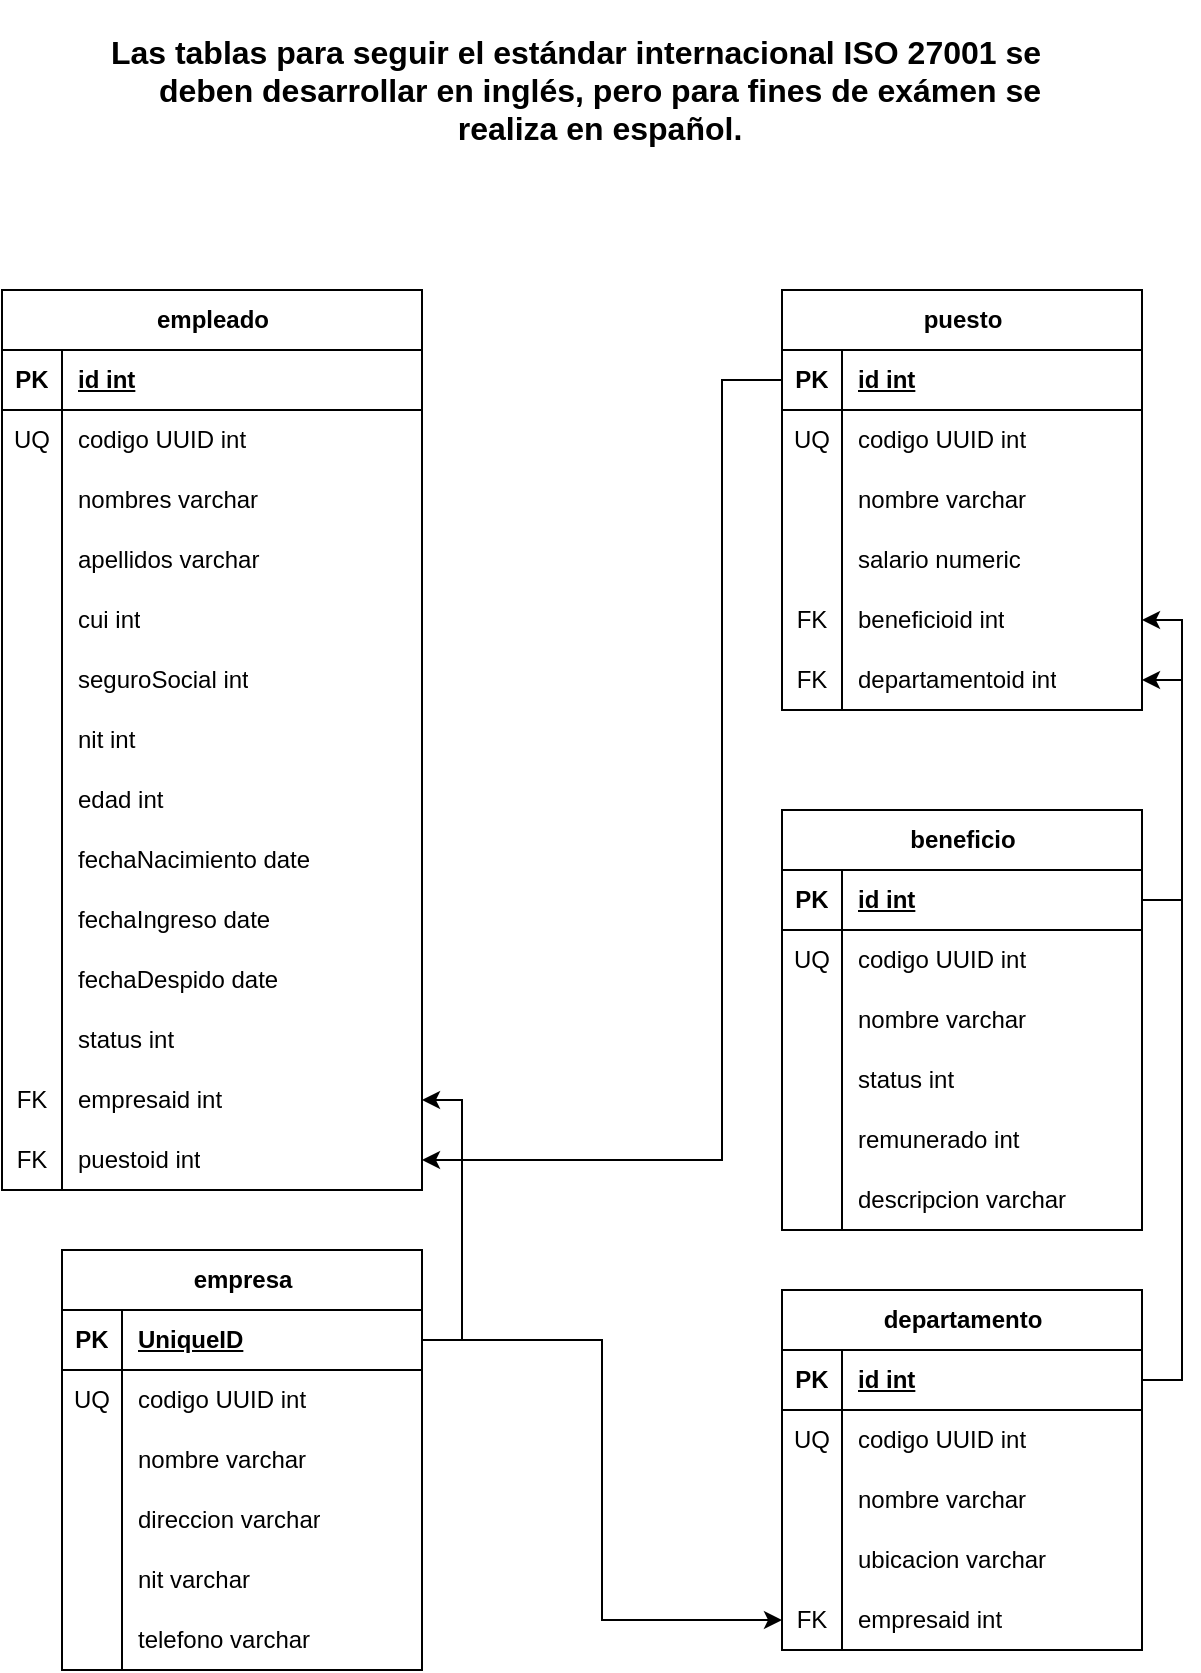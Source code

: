 <mxfile version="21.7.5" type="device">
  <diagram name="Página-1" id="HfFYmrpI1Xmje7421BH3">
    <mxGraphModel dx="1050" dy="574" grid="1" gridSize="10" guides="1" tooltips="1" connect="1" arrows="1" fold="1" page="1" pageScale="1" pageWidth="827" pageHeight="1169" math="0" shadow="0">
      <root>
        <mxCell id="0" />
        <mxCell id="1" parent="0" />
        <mxCell id="4s6IKrRKvLIA6NGFdxzh-1" value="empleado" style="shape=table;startSize=30;container=1;collapsible=1;childLayout=tableLayout;fixedRows=1;rowLines=0;fontStyle=1;align=center;resizeLast=1;html=1;" vertex="1" parent="1">
          <mxGeometry x="106" y="170" width="210" height="450" as="geometry" />
        </mxCell>
        <mxCell id="4s6IKrRKvLIA6NGFdxzh-2" value="" style="shape=tableRow;horizontal=0;startSize=0;swimlaneHead=0;swimlaneBody=0;fillColor=none;collapsible=0;dropTarget=0;points=[[0,0.5],[1,0.5]];portConstraint=eastwest;top=0;left=0;right=0;bottom=1;" vertex="1" parent="4s6IKrRKvLIA6NGFdxzh-1">
          <mxGeometry y="30" width="210" height="30" as="geometry" />
        </mxCell>
        <mxCell id="4s6IKrRKvLIA6NGFdxzh-3" value="PK" style="shape=partialRectangle;connectable=0;fillColor=none;top=0;left=0;bottom=0;right=0;fontStyle=1;overflow=hidden;whiteSpace=wrap;html=1;" vertex="1" parent="4s6IKrRKvLIA6NGFdxzh-2">
          <mxGeometry width="30" height="30" as="geometry">
            <mxRectangle width="30" height="30" as="alternateBounds" />
          </mxGeometry>
        </mxCell>
        <mxCell id="4s6IKrRKvLIA6NGFdxzh-4" value="id int" style="shape=partialRectangle;connectable=0;fillColor=none;top=0;left=0;bottom=0;right=0;align=left;spacingLeft=6;fontStyle=5;overflow=hidden;whiteSpace=wrap;html=1;" vertex="1" parent="4s6IKrRKvLIA6NGFdxzh-2">
          <mxGeometry x="30" width="180" height="30" as="geometry">
            <mxRectangle width="180" height="30" as="alternateBounds" />
          </mxGeometry>
        </mxCell>
        <mxCell id="4s6IKrRKvLIA6NGFdxzh-5" value="" style="shape=tableRow;horizontal=0;startSize=0;swimlaneHead=0;swimlaneBody=0;fillColor=none;collapsible=0;dropTarget=0;points=[[0,0.5],[1,0.5]];portConstraint=eastwest;top=0;left=0;right=0;bottom=0;" vertex="1" parent="4s6IKrRKvLIA6NGFdxzh-1">
          <mxGeometry y="60" width="210" height="30" as="geometry" />
        </mxCell>
        <mxCell id="4s6IKrRKvLIA6NGFdxzh-6" value="UQ" style="shape=partialRectangle;connectable=0;fillColor=none;top=0;left=0;bottom=0;right=0;editable=1;overflow=hidden;whiteSpace=wrap;html=1;" vertex="1" parent="4s6IKrRKvLIA6NGFdxzh-5">
          <mxGeometry width="30" height="30" as="geometry">
            <mxRectangle width="30" height="30" as="alternateBounds" />
          </mxGeometry>
        </mxCell>
        <mxCell id="4s6IKrRKvLIA6NGFdxzh-7" value="codigo UUID int" style="shape=partialRectangle;connectable=0;fillColor=none;top=0;left=0;bottom=0;right=0;align=left;spacingLeft=6;overflow=hidden;whiteSpace=wrap;html=1;" vertex="1" parent="4s6IKrRKvLIA6NGFdxzh-5">
          <mxGeometry x="30" width="180" height="30" as="geometry">
            <mxRectangle width="180" height="30" as="alternateBounds" />
          </mxGeometry>
        </mxCell>
        <mxCell id="4s6IKrRKvLIA6NGFdxzh-8" value="" style="shape=tableRow;horizontal=0;startSize=0;swimlaneHead=0;swimlaneBody=0;fillColor=none;collapsible=0;dropTarget=0;points=[[0,0.5],[1,0.5]];portConstraint=eastwest;top=0;left=0;right=0;bottom=0;" vertex="1" parent="4s6IKrRKvLIA6NGFdxzh-1">
          <mxGeometry y="90" width="210" height="30" as="geometry" />
        </mxCell>
        <mxCell id="4s6IKrRKvLIA6NGFdxzh-9" value="" style="shape=partialRectangle;connectable=0;fillColor=none;top=0;left=0;bottom=0;right=0;editable=1;overflow=hidden;whiteSpace=wrap;html=1;" vertex="1" parent="4s6IKrRKvLIA6NGFdxzh-8">
          <mxGeometry width="30" height="30" as="geometry">
            <mxRectangle width="30" height="30" as="alternateBounds" />
          </mxGeometry>
        </mxCell>
        <mxCell id="4s6IKrRKvLIA6NGFdxzh-10" value="nombres varchar" style="shape=partialRectangle;connectable=0;fillColor=none;top=0;left=0;bottom=0;right=0;align=left;spacingLeft=6;overflow=hidden;whiteSpace=wrap;html=1;" vertex="1" parent="4s6IKrRKvLIA6NGFdxzh-8">
          <mxGeometry x="30" width="180" height="30" as="geometry">
            <mxRectangle width="180" height="30" as="alternateBounds" />
          </mxGeometry>
        </mxCell>
        <mxCell id="4s6IKrRKvLIA6NGFdxzh-11" value="" style="shape=tableRow;horizontal=0;startSize=0;swimlaneHead=0;swimlaneBody=0;fillColor=none;collapsible=0;dropTarget=0;points=[[0,0.5],[1,0.5]];portConstraint=eastwest;top=0;left=0;right=0;bottom=0;" vertex="1" parent="4s6IKrRKvLIA6NGFdxzh-1">
          <mxGeometry y="120" width="210" height="30" as="geometry" />
        </mxCell>
        <mxCell id="4s6IKrRKvLIA6NGFdxzh-12" value="" style="shape=partialRectangle;connectable=0;fillColor=none;top=0;left=0;bottom=0;right=0;editable=1;overflow=hidden;whiteSpace=wrap;html=1;" vertex="1" parent="4s6IKrRKvLIA6NGFdxzh-11">
          <mxGeometry width="30" height="30" as="geometry">
            <mxRectangle width="30" height="30" as="alternateBounds" />
          </mxGeometry>
        </mxCell>
        <mxCell id="4s6IKrRKvLIA6NGFdxzh-13" value="apellidos varchar" style="shape=partialRectangle;connectable=0;fillColor=none;top=0;left=0;bottom=0;right=0;align=left;spacingLeft=6;overflow=hidden;whiteSpace=wrap;html=1;" vertex="1" parent="4s6IKrRKvLIA6NGFdxzh-11">
          <mxGeometry x="30" width="180" height="30" as="geometry">
            <mxRectangle width="180" height="30" as="alternateBounds" />
          </mxGeometry>
        </mxCell>
        <mxCell id="4s6IKrRKvLIA6NGFdxzh-68" value="" style="shape=tableRow;horizontal=0;startSize=0;swimlaneHead=0;swimlaneBody=0;fillColor=none;collapsible=0;dropTarget=0;points=[[0,0.5],[1,0.5]];portConstraint=eastwest;top=0;left=0;right=0;bottom=0;" vertex="1" parent="4s6IKrRKvLIA6NGFdxzh-1">
          <mxGeometry y="150" width="210" height="30" as="geometry" />
        </mxCell>
        <mxCell id="4s6IKrRKvLIA6NGFdxzh-69" value="" style="shape=partialRectangle;connectable=0;fillColor=none;top=0;left=0;bottom=0;right=0;editable=1;overflow=hidden;whiteSpace=wrap;html=1;" vertex="1" parent="4s6IKrRKvLIA6NGFdxzh-68">
          <mxGeometry width="30" height="30" as="geometry">
            <mxRectangle width="30" height="30" as="alternateBounds" />
          </mxGeometry>
        </mxCell>
        <mxCell id="4s6IKrRKvLIA6NGFdxzh-70" value="cui int" style="shape=partialRectangle;connectable=0;fillColor=none;top=0;left=0;bottom=0;right=0;align=left;spacingLeft=6;overflow=hidden;whiteSpace=wrap;html=1;" vertex="1" parent="4s6IKrRKvLIA6NGFdxzh-68">
          <mxGeometry x="30" width="180" height="30" as="geometry">
            <mxRectangle width="180" height="30" as="alternateBounds" />
          </mxGeometry>
        </mxCell>
        <mxCell id="4s6IKrRKvLIA6NGFdxzh-77" value="" style="shape=tableRow;horizontal=0;startSize=0;swimlaneHead=0;swimlaneBody=0;fillColor=none;collapsible=0;dropTarget=0;points=[[0,0.5],[1,0.5]];portConstraint=eastwest;top=0;left=0;right=0;bottom=0;" vertex="1" parent="4s6IKrRKvLIA6NGFdxzh-1">
          <mxGeometry y="180" width="210" height="30" as="geometry" />
        </mxCell>
        <mxCell id="4s6IKrRKvLIA6NGFdxzh-78" value="" style="shape=partialRectangle;connectable=0;fillColor=none;top=0;left=0;bottom=0;right=0;editable=1;overflow=hidden;whiteSpace=wrap;html=1;" vertex="1" parent="4s6IKrRKvLIA6NGFdxzh-77">
          <mxGeometry width="30" height="30" as="geometry">
            <mxRectangle width="30" height="30" as="alternateBounds" />
          </mxGeometry>
        </mxCell>
        <mxCell id="4s6IKrRKvLIA6NGFdxzh-79" value="seguroSocial int" style="shape=partialRectangle;connectable=0;fillColor=none;top=0;left=0;bottom=0;right=0;align=left;spacingLeft=6;overflow=hidden;whiteSpace=wrap;html=1;" vertex="1" parent="4s6IKrRKvLIA6NGFdxzh-77">
          <mxGeometry x="30" width="180" height="30" as="geometry">
            <mxRectangle width="180" height="30" as="alternateBounds" />
          </mxGeometry>
        </mxCell>
        <mxCell id="4s6IKrRKvLIA6NGFdxzh-71" value="" style="shape=tableRow;horizontal=0;startSize=0;swimlaneHead=0;swimlaneBody=0;fillColor=none;collapsible=0;dropTarget=0;points=[[0,0.5],[1,0.5]];portConstraint=eastwest;top=0;left=0;right=0;bottom=0;" vertex="1" parent="4s6IKrRKvLIA6NGFdxzh-1">
          <mxGeometry y="210" width="210" height="30" as="geometry" />
        </mxCell>
        <mxCell id="4s6IKrRKvLIA6NGFdxzh-72" value="" style="shape=partialRectangle;connectable=0;fillColor=none;top=0;left=0;bottom=0;right=0;editable=1;overflow=hidden;whiteSpace=wrap;html=1;" vertex="1" parent="4s6IKrRKvLIA6NGFdxzh-71">
          <mxGeometry width="30" height="30" as="geometry">
            <mxRectangle width="30" height="30" as="alternateBounds" />
          </mxGeometry>
        </mxCell>
        <mxCell id="4s6IKrRKvLIA6NGFdxzh-73" value="nit int" style="shape=partialRectangle;connectable=0;fillColor=none;top=0;left=0;bottom=0;right=0;align=left;spacingLeft=6;overflow=hidden;whiteSpace=wrap;html=1;" vertex="1" parent="4s6IKrRKvLIA6NGFdxzh-71">
          <mxGeometry x="30" width="180" height="30" as="geometry">
            <mxRectangle width="180" height="30" as="alternateBounds" />
          </mxGeometry>
        </mxCell>
        <mxCell id="4s6IKrRKvLIA6NGFdxzh-74" value="" style="shape=tableRow;horizontal=0;startSize=0;swimlaneHead=0;swimlaneBody=0;fillColor=none;collapsible=0;dropTarget=0;points=[[0,0.5],[1,0.5]];portConstraint=eastwest;top=0;left=0;right=0;bottom=0;" vertex="1" parent="4s6IKrRKvLIA6NGFdxzh-1">
          <mxGeometry y="240" width="210" height="30" as="geometry" />
        </mxCell>
        <mxCell id="4s6IKrRKvLIA6NGFdxzh-75" value="" style="shape=partialRectangle;connectable=0;fillColor=none;top=0;left=0;bottom=0;right=0;editable=1;overflow=hidden;whiteSpace=wrap;html=1;" vertex="1" parent="4s6IKrRKvLIA6NGFdxzh-74">
          <mxGeometry width="30" height="30" as="geometry">
            <mxRectangle width="30" height="30" as="alternateBounds" />
          </mxGeometry>
        </mxCell>
        <mxCell id="4s6IKrRKvLIA6NGFdxzh-76" value="edad int" style="shape=partialRectangle;connectable=0;fillColor=none;top=0;left=0;bottom=0;right=0;align=left;spacingLeft=6;overflow=hidden;whiteSpace=wrap;html=1;" vertex="1" parent="4s6IKrRKvLIA6NGFdxzh-74">
          <mxGeometry x="30" width="180" height="30" as="geometry">
            <mxRectangle width="180" height="30" as="alternateBounds" />
          </mxGeometry>
        </mxCell>
        <mxCell id="4s6IKrRKvLIA6NGFdxzh-93" value="" style="shape=tableRow;horizontal=0;startSize=0;swimlaneHead=0;swimlaneBody=0;fillColor=none;collapsible=0;dropTarget=0;points=[[0,0.5],[1,0.5]];portConstraint=eastwest;top=0;left=0;right=0;bottom=0;" vertex="1" parent="4s6IKrRKvLIA6NGFdxzh-1">
          <mxGeometry y="270" width="210" height="30" as="geometry" />
        </mxCell>
        <mxCell id="4s6IKrRKvLIA6NGFdxzh-94" value="" style="shape=partialRectangle;connectable=0;fillColor=none;top=0;left=0;bottom=0;right=0;editable=1;overflow=hidden;whiteSpace=wrap;html=1;" vertex="1" parent="4s6IKrRKvLIA6NGFdxzh-93">
          <mxGeometry width="30" height="30" as="geometry">
            <mxRectangle width="30" height="30" as="alternateBounds" />
          </mxGeometry>
        </mxCell>
        <mxCell id="4s6IKrRKvLIA6NGFdxzh-95" value="fechaNacimiento date" style="shape=partialRectangle;connectable=0;fillColor=none;top=0;left=0;bottom=0;right=0;align=left;spacingLeft=6;overflow=hidden;whiteSpace=wrap;html=1;" vertex="1" parent="4s6IKrRKvLIA6NGFdxzh-93">
          <mxGeometry x="30" width="180" height="30" as="geometry">
            <mxRectangle width="180" height="30" as="alternateBounds" />
          </mxGeometry>
        </mxCell>
        <mxCell id="4s6IKrRKvLIA6NGFdxzh-96" value="" style="shape=tableRow;horizontal=0;startSize=0;swimlaneHead=0;swimlaneBody=0;fillColor=none;collapsible=0;dropTarget=0;points=[[0,0.5],[1,0.5]];portConstraint=eastwest;top=0;left=0;right=0;bottom=0;" vertex="1" parent="4s6IKrRKvLIA6NGFdxzh-1">
          <mxGeometry y="300" width="210" height="30" as="geometry" />
        </mxCell>
        <mxCell id="4s6IKrRKvLIA6NGFdxzh-97" value="" style="shape=partialRectangle;connectable=0;fillColor=none;top=0;left=0;bottom=0;right=0;editable=1;overflow=hidden;whiteSpace=wrap;html=1;" vertex="1" parent="4s6IKrRKvLIA6NGFdxzh-96">
          <mxGeometry width="30" height="30" as="geometry">
            <mxRectangle width="30" height="30" as="alternateBounds" />
          </mxGeometry>
        </mxCell>
        <mxCell id="4s6IKrRKvLIA6NGFdxzh-98" value="fechaIngreso date" style="shape=partialRectangle;connectable=0;fillColor=none;top=0;left=0;bottom=0;right=0;align=left;spacingLeft=6;overflow=hidden;whiteSpace=wrap;html=1;" vertex="1" parent="4s6IKrRKvLIA6NGFdxzh-96">
          <mxGeometry x="30" width="180" height="30" as="geometry">
            <mxRectangle width="180" height="30" as="alternateBounds" />
          </mxGeometry>
        </mxCell>
        <mxCell id="4s6IKrRKvLIA6NGFdxzh-99" value="" style="shape=tableRow;horizontal=0;startSize=0;swimlaneHead=0;swimlaneBody=0;fillColor=none;collapsible=0;dropTarget=0;points=[[0,0.5],[1,0.5]];portConstraint=eastwest;top=0;left=0;right=0;bottom=0;" vertex="1" parent="4s6IKrRKvLIA6NGFdxzh-1">
          <mxGeometry y="330" width="210" height="30" as="geometry" />
        </mxCell>
        <mxCell id="4s6IKrRKvLIA6NGFdxzh-100" value="" style="shape=partialRectangle;connectable=0;fillColor=none;top=0;left=0;bottom=0;right=0;editable=1;overflow=hidden;whiteSpace=wrap;html=1;" vertex="1" parent="4s6IKrRKvLIA6NGFdxzh-99">
          <mxGeometry width="30" height="30" as="geometry">
            <mxRectangle width="30" height="30" as="alternateBounds" />
          </mxGeometry>
        </mxCell>
        <mxCell id="4s6IKrRKvLIA6NGFdxzh-101" value="fechaDespido date" style="shape=partialRectangle;connectable=0;fillColor=none;top=0;left=0;bottom=0;right=0;align=left;spacingLeft=6;overflow=hidden;whiteSpace=wrap;html=1;" vertex="1" parent="4s6IKrRKvLIA6NGFdxzh-99">
          <mxGeometry x="30" width="180" height="30" as="geometry">
            <mxRectangle width="180" height="30" as="alternateBounds" />
          </mxGeometry>
        </mxCell>
        <mxCell id="4s6IKrRKvLIA6NGFdxzh-102" value="" style="shape=tableRow;horizontal=0;startSize=0;swimlaneHead=0;swimlaneBody=0;fillColor=none;collapsible=0;dropTarget=0;points=[[0,0.5],[1,0.5]];portConstraint=eastwest;top=0;left=0;right=0;bottom=0;" vertex="1" parent="4s6IKrRKvLIA6NGFdxzh-1">
          <mxGeometry y="360" width="210" height="30" as="geometry" />
        </mxCell>
        <mxCell id="4s6IKrRKvLIA6NGFdxzh-103" value="" style="shape=partialRectangle;connectable=0;fillColor=none;top=0;left=0;bottom=0;right=0;editable=1;overflow=hidden;whiteSpace=wrap;html=1;" vertex="1" parent="4s6IKrRKvLIA6NGFdxzh-102">
          <mxGeometry width="30" height="30" as="geometry">
            <mxRectangle width="30" height="30" as="alternateBounds" />
          </mxGeometry>
        </mxCell>
        <mxCell id="4s6IKrRKvLIA6NGFdxzh-104" value="status int" style="shape=partialRectangle;connectable=0;fillColor=none;top=0;left=0;bottom=0;right=0;align=left;spacingLeft=6;overflow=hidden;whiteSpace=wrap;html=1;" vertex="1" parent="4s6IKrRKvLIA6NGFdxzh-102">
          <mxGeometry x="30" width="180" height="30" as="geometry">
            <mxRectangle width="180" height="30" as="alternateBounds" />
          </mxGeometry>
        </mxCell>
        <mxCell id="4s6IKrRKvLIA6NGFdxzh-105" value="" style="shape=tableRow;horizontal=0;startSize=0;swimlaneHead=0;swimlaneBody=0;fillColor=none;collapsible=0;dropTarget=0;points=[[0,0.5],[1,0.5]];portConstraint=eastwest;top=0;left=0;right=0;bottom=0;" vertex="1" parent="4s6IKrRKvLIA6NGFdxzh-1">
          <mxGeometry y="390" width="210" height="30" as="geometry" />
        </mxCell>
        <mxCell id="4s6IKrRKvLIA6NGFdxzh-106" value="FK" style="shape=partialRectangle;connectable=0;fillColor=none;top=0;left=0;bottom=0;right=0;editable=1;overflow=hidden;whiteSpace=wrap;html=1;" vertex="1" parent="4s6IKrRKvLIA6NGFdxzh-105">
          <mxGeometry width="30" height="30" as="geometry">
            <mxRectangle width="30" height="30" as="alternateBounds" />
          </mxGeometry>
        </mxCell>
        <mxCell id="4s6IKrRKvLIA6NGFdxzh-107" value="empresaid int" style="shape=partialRectangle;connectable=0;fillColor=none;top=0;left=0;bottom=0;right=0;align=left;spacingLeft=6;overflow=hidden;whiteSpace=wrap;html=1;" vertex="1" parent="4s6IKrRKvLIA6NGFdxzh-105">
          <mxGeometry x="30" width="180" height="30" as="geometry">
            <mxRectangle width="180" height="30" as="alternateBounds" />
          </mxGeometry>
        </mxCell>
        <mxCell id="4s6IKrRKvLIA6NGFdxzh-80" value="" style="shape=tableRow;horizontal=0;startSize=0;swimlaneHead=0;swimlaneBody=0;fillColor=none;collapsible=0;dropTarget=0;points=[[0,0.5],[1,0.5]];portConstraint=eastwest;top=0;left=0;right=0;bottom=0;" vertex="1" parent="4s6IKrRKvLIA6NGFdxzh-1">
          <mxGeometry y="420" width="210" height="30" as="geometry" />
        </mxCell>
        <mxCell id="4s6IKrRKvLIA6NGFdxzh-81" value="FK" style="shape=partialRectangle;connectable=0;fillColor=none;top=0;left=0;bottom=0;right=0;editable=1;overflow=hidden;whiteSpace=wrap;html=1;" vertex="1" parent="4s6IKrRKvLIA6NGFdxzh-80">
          <mxGeometry width="30" height="30" as="geometry">
            <mxRectangle width="30" height="30" as="alternateBounds" />
          </mxGeometry>
        </mxCell>
        <mxCell id="4s6IKrRKvLIA6NGFdxzh-82" value="puestoid int" style="shape=partialRectangle;connectable=0;fillColor=none;top=0;left=0;bottom=0;right=0;align=left;spacingLeft=6;overflow=hidden;whiteSpace=wrap;html=1;" vertex="1" parent="4s6IKrRKvLIA6NGFdxzh-80">
          <mxGeometry x="30" width="180" height="30" as="geometry">
            <mxRectangle width="180" height="30" as="alternateBounds" />
          </mxGeometry>
        </mxCell>
        <mxCell id="4s6IKrRKvLIA6NGFdxzh-14" value="&lt;p style=&quot;text-indent: -18pt; font-size: 16px;&quot; class=&quot;MsoListParagraph&quot;&gt;&lt;b&gt;Las tablas para seguir el estándar internacional ISO 27001 se deben desarrollar en inglés, pero para fines de exámen se realiza en español.&lt;/b&gt;&lt;/p&gt;" style="text;html=1;strokeColor=none;fillColor=none;align=center;verticalAlign=middle;whiteSpace=wrap;rounded=0;" vertex="1" parent="1">
          <mxGeometry x="160" y="30" width="490" height="80" as="geometry" />
        </mxCell>
        <mxCell id="4s6IKrRKvLIA6NGFdxzh-15" value="puesto" style="shape=table;startSize=30;container=1;collapsible=1;childLayout=tableLayout;fixedRows=1;rowLines=0;fontStyle=1;align=center;resizeLast=1;html=1;" vertex="1" parent="1">
          <mxGeometry x="496" y="170" width="180" height="210" as="geometry" />
        </mxCell>
        <mxCell id="4s6IKrRKvLIA6NGFdxzh-16" value="" style="shape=tableRow;horizontal=0;startSize=0;swimlaneHead=0;swimlaneBody=0;fillColor=none;collapsible=0;dropTarget=0;points=[[0,0.5],[1,0.5]];portConstraint=eastwest;top=0;left=0;right=0;bottom=1;" vertex="1" parent="4s6IKrRKvLIA6NGFdxzh-15">
          <mxGeometry y="30" width="180" height="30" as="geometry" />
        </mxCell>
        <mxCell id="4s6IKrRKvLIA6NGFdxzh-17" value="PK" style="shape=partialRectangle;connectable=0;fillColor=none;top=0;left=0;bottom=0;right=0;fontStyle=1;overflow=hidden;whiteSpace=wrap;html=1;" vertex="1" parent="4s6IKrRKvLIA6NGFdxzh-16">
          <mxGeometry width="30" height="30" as="geometry">
            <mxRectangle width="30" height="30" as="alternateBounds" />
          </mxGeometry>
        </mxCell>
        <mxCell id="4s6IKrRKvLIA6NGFdxzh-18" value="id int" style="shape=partialRectangle;connectable=0;fillColor=none;top=0;left=0;bottom=0;right=0;align=left;spacingLeft=6;fontStyle=5;overflow=hidden;whiteSpace=wrap;html=1;" vertex="1" parent="4s6IKrRKvLIA6NGFdxzh-16">
          <mxGeometry x="30" width="150" height="30" as="geometry">
            <mxRectangle width="150" height="30" as="alternateBounds" />
          </mxGeometry>
        </mxCell>
        <mxCell id="4s6IKrRKvLIA6NGFdxzh-19" value="" style="shape=tableRow;horizontal=0;startSize=0;swimlaneHead=0;swimlaneBody=0;fillColor=none;collapsible=0;dropTarget=0;points=[[0,0.5],[1,0.5]];portConstraint=eastwest;top=0;left=0;right=0;bottom=0;" vertex="1" parent="4s6IKrRKvLIA6NGFdxzh-15">
          <mxGeometry y="60" width="180" height="30" as="geometry" />
        </mxCell>
        <mxCell id="4s6IKrRKvLIA6NGFdxzh-20" value="UQ" style="shape=partialRectangle;connectable=0;fillColor=none;top=0;left=0;bottom=0;right=0;editable=1;overflow=hidden;whiteSpace=wrap;html=1;" vertex="1" parent="4s6IKrRKvLIA6NGFdxzh-19">
          <mxGeometry width="30" height="30" as="geometry">
            <mxRectangle width="30" height="30" as="alternateBounds" />
          </mxGeometry>
        </mxCell>
        <mxCell id="4s6IKrRKvLIA6NGFdxzh-21" value="codigo UUID int" style="shape=partialRectangle;connectable=0;fillColor=none;top=0;left=0;bottom=0;right=0;align=left;spacingLeft=6;overflow=hidden;whiteSpace=wrap;html=1;" vertex="1" parent="4s6IKrRKvLIA6NGFdxzh-19">
          <mxGeometry x="30" width="150" height="30" as="geometry">
            <mxRectangle width="150" height="30" as="alternateBounds" />
          </mxGeometry>
        </mxCell>
        <mxCell id="4s6IKrRKvLIA6NGFdxzh-22" value="" style="shape=tableRow;horizontal=0;startSize=0;swimlaneHead=0;swimlaneBody=0;fillColor=none;collapsible=0;dropTarget=0;points=[[0,0.5],[1,0.5]];portConstraint=eastwest;top=0;left=0;right=0;bottom=0;" vertex="1" parent="4s6IKrRKvLIA6NGFdxzh-15">
          <mxGeometry y="90" width="180" height="30" as="geometry" />
        </mxCell>
        <mxCell id="4s6IKrRKvLIA6NGFdxzh-23" value="" style="shape=partialRectangle;connectable=0;fillColor=none;top=0;left=0;bottom=0;right=0;editable=1;overflow=hidden;whiteSpace=wrap;html=1;" vertex="1" parent="4s6IKrRKvLIA6NGFdxzh-22">
          <mxGeometry width="30" height="30" as="geometry">
            <mxRectangle width="30" height="30" as="alternateBounds" />
          </mxGeometry>
        </mxCell>
        <mxCell id="4s6IKrRKvLIA6NGFdxzh-24" value="nombre varchar" style="shape=partialRectangle;connectable=0;fillColor=none;top=0;left=0;bottom=0;right=0;align=left;spacingLeft=6;overflow=hidden;whiteSpace=wrap;html=1;" vertex="1" parent="4s6IKrRKvLIA6NGFdxzh-22">
          <mxGeometry x="30" width="150" height="30" as="geometry">
            <mxRectangle width="150" height="30" as="alternateBounds" />
          </mxGeometry>
        </mxCell>
        <mxCell id="4s6IKrRKvLIA6NGFdxzh-83" value="" style="shape=tableRow;horizontal=0;startSize=0;swimlaneHead=0;swimlaneBody=0;fillColor=none;collapsible=0;dropTarget=0;points=[[0,0.5],[1,0.5]];portConstraint=eastwest;top=0;left=0;right=0;bottom=0;" vertex="1" parent="4s6IKrRKvLIA6NGFdxzh-15">
          <mxGeometry y="120" width="180" height="30" as="geometry" />
        </mxCell>
        <mxCell id="4s6IKrRKvLIA6NGFdxzh-84" value="" style="shape=partialRectangle;connectable=0;fillColor=none;top=0;left=0;bottom=0;right=0;editable=1;overflow=hidden;whiteSpace=wrap;html=1;" vertex="1" parent="4s6IKrRKvLIA6NGFdxzh-83">
          <mxGeometry width="30" height="30" as="geometry">
            <mxRectangle width="30" height="30" as="alternateBounds" />
          </mxGeometry>
        </mxCell>
        <mxCell id="4s6IKrRKvLIA6NGFdxzh-85" value="salario numeric" style="shape=partialRectangle;connectable=0;fillColor=none;top=0;left=0;bottom=0;right=0;align=left;spacingLeft=6;overflow=hidden;whiteSpace=wrap;html=1;" vertex="1" parent="4s6IKrRKvLIA6NGFdxzh-83">
          <mxGeometry x="30" width="150" height="30" as="geometry">
            <mxRectangle width="150" height="30" as="alternateBounds" />
          </mxGeometry>
        </mxCell>
        <mxCell id="4s6IKrRKvLIA6NGFdxzh-108" value="" style="shape=tableRow;horizontal=0;startSize=0;swimlaneHead=0;swimlaneBody=0;fillColor=none;collapsible=0;dropTarget=0;points=[[0,0.5],[1,0.5]];portConstraint=eastwest;top=0;left=0;right=0;bottom=0;" vertex="1" parent="4s6IKrRKvLIA6NGFdxzh-15">
          <mxGeometry y="150" width="180" height="30" as="geometry" />
        </mxCell>
        <mxCell id="4s6IKrRKvLIA6NGFdxzh-109" value="FK" style="shape=partialRectangle;connectable=0;fillColor=none;top=0;left=0;bottom=0;right=0;editable=1;overflow=hidden;whiteSpace=wrap;html=1;" vertex="1" parent="4s6IKrRKvLIA6NGFdxzh-108">
          <mxGeometry width="30" height="30" as="geometry">
            <mxRectangle width="30" height="30" as="alternateBounds" />
          </mxGeometry>
        </mxCell>
        <mxCell id="4s6IKrRKvLIA6NGFdxzh-110" value="beneficioid int" style="shape=partialRectangle;connectable=0;fillColor=none;top=0;left=0;bottom=0;right=0;align=left;spacingLeft=6;overflow=hidden;whiteSpace=wrap;html=1;" vertex="1" parent="4s6IKrRKvLIA6NGFdxzh-108">
          <mxGeometry x="30" width="150" height="30" as="geometry">
            <mxRectangle width="150" height="30" as="alternateBounds" />
          </mxGeometry>
        </mxCell>
        <mxCell id="4s6IKrRKvLIA6NGFdxzh-25" value="" style="shape=tableRow;horizontal=0;startSize=0;swimlaneHead=0;swimlaneBody=0;fillColor=none;collapsible=0;dropTarget=0;points=[[0,0.5],[1,0.5]];portConstraint=eastwest;top=0;left=0;right=0;bottom=0;" vertex="1" parent="4s6IKrRKvLIA6NGFdxzh-15">
          <mxGeometry y="180" width="180" height="30" as="geometry" />
        </mxCell>
        <mxCell id="4s6IKrRKvLIA6NGFdxzh-26" value="FK" style="shape=partialRectangle;connectable=0;fillColor=none;top=0;left=0;bottom=0;right=0;editable=1;overflow=hidden;whiteSpace=wrap;html=1;" vertex="1" parent="4s6IKrRKvLIA6NGFdxzh-25">
          <mxGeometry width="30" height="30" as="geometry">
            <mxRectangle width="30" height="30" as="alternateBounds" />
          </mxGeometry>
        </mxCell>
        <mxCell id="4s6IKrRKvLIA6NGFdxzh-27" value="departamentoid int" style="shape=partialRectangle;connectable=0;fillColor=none;top=0;left=0;bottom=0;right=0;align=left;spacingLeft=6;overflow=hidden;whiteSpace=wrap;html=1;" vertex="1" parent="4s6IKrRKvLIA6NGFdxzh-25">
          <mxGeometry x="30" width="150" height="30" as="geometry">
            <mxRectangle width="150" height="30" as="alternateBounds" />
          </mxGeometry>
        </mxCell>
        <mxCell id="4s6IKrRKvLIA6NGFdxzh-28" value="empresa" style="shape=table;startSize=30;container=1;collapsible=1;childLayout=tableLayout;fixedRows=1;rowLines=0;fontStyle=1;align=center;resizeLast=1;html=1;" vertex="1" parent="1">
          <mxGeometry x="136" y="650" width="180" height="210" as="geometry" />
        </mxCell>
        <mxCell id="4s6IKrRKvLIA6NGFdxzh-29" value="" style="shape=tableRow;horizontal=0;startSize=0;swimlaneHead=0;swimlaneBody=0;fillColor=none;collapsible=0;dropTarget=0;points=[[0,0.5],[1,0.5]];portConstraint=eastwest;top=0;left=0;right=0;bottom=1;" vertex="1" parent="4s6IKrRKvLIA6NGFdxzh-28">
          <mxGeometry y="30" width="180" height="30" as="geometry" />
        </mxCell>
        <mxCell id="4s6IKrRKvLIA6NGFdxzh-30" value="PK" style="shape=partialRectangle;connectable=0;fillColor=none;top=0;left=0;bottom=0;right=0;fontStyle=1;overflow=hidden;whiteSpace=wrap;html=1;" vertex="1" parent="4s6IKrRKvLIA6NGFdxzh-29">
          <mxGeometry width="30" height="30" as="geometry">
            <mxRectangle width="30" height="30" as="alternateBounds" />
          </mxGeometry>
        </mxCell>
        <mxCell id="4s6IKrRKvLIA6NGFdxzh-31" value="UniqueID" style="shape=partialRectangle;connectable=0;fillColor=none;top=0;left=0;bottom=0;right=0;align=left;spacingLeft=6;fontStyle=5;overflow=hidden;whiteSpace=wrap;html=1;" vertex="1" parent="4s6IKrRKvLIA6NGFdxzh-29">
          <mxGeometry x="30" width="150" height="30" as="geometry">
            <mxRectangle width="150" height="30" as="alternateBounds" />
          </mxGeometry>
        </mxCell>
        <mxCell id="4s6IKrRKvLIA6NGFdxzh-32" value="" style="shape=tableRow;horizontal=0;startSize=0;swimlaneHead=0;swimlaneBody=0;fillColor=none;collapsible=0;dropTarget=0;points=[[0,0.5],[1,0.5]];portConstraint=eastwest;top=0;left=0;right=0;bottom=0;" vertex="1" parent="4s6IKrRKvLIA6NGFdxzh-28">
          <mxGeometry y="60" width="180" height="30" as="geometry" />
        </mxCell>
        <mxCell id="4s6IKrRKvLIA6NGFdxzh-33" value="UQ" style="shape=partialRectangle;connectable=0;fillColor=none;top=0;left=0;bottom=0;right=0;editable=1;overflow=hidden;whiteSpace=wrap;html=1;" vertex="1" parent="4s6IKrRKvLIA6NGFdxzh-32">
          <mxGeometry width="30" height="30" as="geometry">
            <mxRectangle width="30" height="30" as="alternateBounds" />
          </mxGeometry>
        </mxCell>
        <mxCell id="4s6IKrRKvLIA6NGFdxzh-34" value="codigo UUID int" style="shape=partialRectangle;connectable=0;fillColor=none;top=0;left=0;bottom=0;right=0;align=left;spacingLeft=6;overflow=hidden;whiteSpace=wrap;html=1;" vertex="1" parent="4s6IKrRKvLIA6NGFdxzh-32">
          <mxGeometry x="30" width="150" height="30" as="geometry">
            <mxRectangle width="150" height="30" as="alternateBounds" />
          </mxGeometry>
        </mxCell>
        <mxCell id="4s6IKrRKvLIA6NGFdxzh-35" value="" style="shape=tableRow;horizontal=0;startSize=0;swimlaneHead=0;swimlaneBody=0;fillColor=none;collapsible=0;dropTarget=0;points=[[0,0.5],[1,0.5]];portConstraint=eastwest;top=0;left=0;right=0;bottom=0;" vertex="1" parent="4s6IKrRKvLIA6NGFdxzh-28">
          <mxGeometry y="90" width="180" height="30" as="geometry" />
        </mxCell>
        <mxCell id="4s6IKrRKvLIA6NGFdxzh-36" value="" style="shape=partialRectangle;connectable=0;fillColor=none;top=0;left=0;bottom=0;right=0;editable=1;overflow=hidden;whiteSpace=wrap;html=1;" vertex="1" parent="4s6IKrRKvLIA6NGFdxzh-35">
          <mxGeometry width="30" height="30" as="geometry">
            <mxRectangle width="30" height="30" as="alternateBounds" />
          </mxGeometry>
        </mxCell>
        <mxCell id="4s6IKrRKvLIA6NGFdxzh-37" value="nombre varchar" style="shape=partialRectangle;connectable=0;fillColor=none;top=0;left=0;bottom=0;right=0;align=left;spacingLeft=6;overflow=hidden;whiteSpace=wrap;html=1;" vertex="1" parent="4s6IKrRKvLIA6NGFdxzh-35">
          <mxGeometry x="30" width="150" height="30" as="geometry">
            <mxRectangle width="150" height="30" as="alternateBounds" />
          </mxGeometry>
        </mxCell>
        <mxCell id="4s6IKrRKvLIA6NGFdxzh-38" value="" style="shape=tableRow;horizontal=0;startSize=0;swimlaneHead=0;swimlaneBody=0;fillColor=none;collapsible=0;dropTarget=0;points=[[0,0.5],[1,0.5]];portConstraint=eastwest;top=0;left=0;right=0;bottom=0;" vertex="1" parent="4s6IKrRKvLIA6NGFdxzh-28">
          <mxGeometry y="120" width="180" height="30" as="geometry" />
        </mxCell>
        <mxCell id="4s6IKrRKvLIA6NGFdxzh-39" value="" style="shape=partialRectangle;connectable=0;fillColor=none;top=0;left=0;bottom=0;right=0;editable=1;overflow=hidden;whiteSpace=wrap;html=1;" vertex="1" parent="4s6IKrRKvLIA6NGFdxzh-38">
          <mxGeometry width="30" height="30" as="geometry">
            <mxRectangle width="30" height="30" as="alternateBounds" />
          </mxGeometry>
        </mxCell>
        <mxCell id="4s6IKrRKvLIA6NGFdxzh-40" value="direccion varchar" style="shape=partialRectangle;connectable=0;fillColor=none;top=0;left=0;bottom=0;right=0;align=left;spacingLeft=6;overflow=hidden;whiteSpace=wrap;html=1;" vertex="1" parent="4s6IKrRKvLIA6NGFdxzh-38">
          <mxGeometry x="30" width="150" height="30" as="geometry">
            <mxRectangle width="150" height="30" as="alternateBounds" />
          </mxGeometry>
        </mxCell>
        <mxCell id="4s6IKrRKvLIA6NGFdxzh-113" value="" style="shape=tableRow;horizontal=0;startSize=0;swimlaneHead=0;swimlaneBody=0;fillColor=none;collapsible=0;dropTarget=0;points=[[0,0.5],[1,0.5]];portConstraint=eastwest;top=0;left=0;right=0;bottom=0;" vertex="1" parent="4s6IKrRKvLIA6NGFdxzh-28">
          <mxGeometry y="150" width="180" height="30" as="geometry" />
        </mxCell>
        <mxCell id="4s6IKrRKvLIA6NGFdxzh-114" value="" style="shape=partialRectangle;connectable=0;fillColor=none;top=0;left=0;bottom=0;right=0;editable=1;overflow=hidden;whiteSpace=wrap;html=1;" vertex="1" parent="4s6IKrRKvLIA6NGFdxzh-113">
          <mxGeometry width="30" height="30" as="geometry">
            <mxRectangle width="30" height="30" as="alternateBounds" />
          </mxGeometry>
        </mxCell>
        <mxCell id="4s6IKrRKvLIA6NGFdxzh-115" value="nit varchar" style="shape=partialRectangle;connectable=0;fillColor=none;top=0;left=0;bottom=0;right=0;align=left;spacingLeft=6;overflow=hidden;whiteSpace=wrap;html=1;" vertex="1" parent="4s6IKrRKvLIA6NGFdxzh-113">
          <mxGeometry x="30" width="150" height="30" as="geometry">
            <mxRectangle width="150" height="30" as="alternateBounds" />
          </mxGeometry>
        </mxCell>
        <mxCell id="4s6IKrRKvLIA6NGFdxzh-116" value="" style="shape=tableRow;horizontal=0;startSize=0;swimlaneHead=0;swimlaneBody=0;fillColor=none;collapsible=0;dropTarget=0;points=[[0,0.5],[1,0.5]];portConstraint=eastwest;top=0;left=0;right=0;bottom=0;" vertex="1" parent="4s6IKrRKvLIA6NGFdxzh-28">
          <mxGeometry y="180" width="180" height="30" as="geometry" />
        </mxCell>
        <mxCell id="4s6IKrRKvLIA6NGFdxzh-117" value="" style="shape=partialRectangle;connectable=0;fillColor=none;top=0;left=0;bottom=0;right=0;editable=1;overflow=hidden;whiteSpace=wrap;html=1;" vertex="1" parent="4s6IKrRKvLIA6NGFdxzh-116">
          <mxGeometry width="30" height="30" as="geometry">
            <mxRectangle width="30" height="30" as="alternateBounds" />
          </mxGeometry>
        </mxCell>
        <mxCell id="4s6IKrRKvLIA6NGFdxzh-118" value="telefono varchar" style="shape=partialRectangle;connectable=0;fillColor=none;top=0;left=0;bottom=0;right=0;align=left;spacingLeft=6;overflow=hidden;whiteSpace=wrap;html=1;" vertex="1" parent="4s6IKrRKvLIA6NGFdxzh-116">
          <mxGeometry x="30" width="150" height="30" as="geometry">
            <mxRectangle width="150" height="30" as="alternateBounds" />
          </mxGeometry>
        </mxCell>
        <mxCell id="4s6IKrRKvLIA6NGFdxzh-41" value="beneficio" style="shape=table;startSize=30;container=1;collapsible=1;childLayout=tableLayout;fixedRows=1;rowLines=0;fontStyle=1;align=center;resizeLast=1;html=1;" vertex="1" parent="1">
          <mxGeometry x="496" y="430" width="180" height="210" as="geometry" />
        </mxCell>
        <mxCell id="4s6IKrRKvLIA6NGFdxzh-42" value="" style="shape=tableRow;horizontal=0;startSize=0;swimlaneHead=0;swimlaneBody=0;fillColor=none;collapsible=0;dropTarget=0;points=[[0,0.5],[1,0.5]];portConstraint=eastwest;top=0;left=0;right=0;bottom=1;" vertex="1" parent="4s6IKrRKvLIA6NGFdxzh-41">
          <mxGeometry y="30" width="180" height="30" as="geometry" />
        </mxCell>
        <mxCell id="4s6IKrRKvLIA6NGFdxzh-43" value="PK" style="shape=partialRectangle;connectable=0;fillColor=none;top=0;left=0;bottom=0;right=0;fontStyle=1;overflow=hidden;whiteSpace=wrap;html=1;" vertex="1" parent="4s6IKrRKvLIA6NGFdxzh-42">
          <mxGeometry width="30" height="30" as="geometry">
            <mxRectangle width="30" height="30" as="alternateBounds" />
          </mxGeometry>
        </mxCell>
        <mxCell id="4s6IKrRKvLIA6NGFdxzh-44" value="id int" style="shape=partialRectangle;connectable=0;fillColor=none;top=0;left=0;bottom=0;right=0;align=left;spacingLeft=6;fontStyle=5;overflow=hidden;whiteSpace=wrap;html=1;" vertex="1" parent="4s6IKrRKvLIA6NGFdxzh-42">
          <mxGeometry x="30" width="150" height="30" as="geometry">
            <mxRectangle width="150" height="30" as="alternateBounds" />
          </mxGeometry>
        </mxCell>
        <mxCell id="4s6IKrRKvLIA6NGFdxzh-45" value="" style="shape=tableRow;horizontal=0;startSize=0;swimlaneHead=0;swimlaneBody=0;fillColor=none;collapsible=0;dropTarget=0;points=[[0,0.5],[1,0.5]];portConstraint=eastwest;top=0;left=0;right=0;bottom=0;" vertex="1" parent="4s6IKrRKvLIA6NGFdxzh-41">
          <mxGeometry y="60" width="180" height="30" as="geometry" />
        </mxCell>
        <mxCell id="4s6IKrRKvLIA6NGFdxzh-46" value="UQ" style="shape=partialRectangle;connectable=0;fillColor=none;top=0;left=0;bottom=0;right=0;editable=1;overflow=hidden;whiteSpace=wrap;html=1;" vertex="1" parent="4s6IKrRKvLIA6NGFdxzh-45">
          <mxGeometry width="30" height="30" as="geometry">
            <mxRectangle width="30" height="30" as="alternateBounds" />
          </mxGeometry>
        </mxCell>
        <mxCell id="4s6IKrRKvLIA6NGFdxzh-47" value="codigo UUID int" style="shape=partialRectangle;connectable=0;fillColor=none;top=0;left=0;bottom=0;right=0;align=left;spacingLeft=6;overflow=hidden;whiteSpace=wrap;html=1;" vertex="1" parent="4s6IKrRKvLIA6NGFdxzh-45">
          <mxGeometry x="30" width="150" height="30" as="geometry">
            <mxRectangle width="150" height="30" as="alternateBounds" />
          </mxGeometry>
        </mxCell>
        <mxCell id="4s6IKrRKvLIA6NGFdxzh-48" value="" style="shape=tableRow;horizontal=0;startSize=0;swimlaneHead=0;swimlaneBody=0;fillColor=none;collapsible=0;dropTarget=0;points=[[0,0.5],[1,0.5]];portConstraint=eastwest;top=0;left=0;right=0;bottom=0;" vertex="1" parent="4s6IKrRKvLIA6NGFdxzh-41">
          <mxGeometry y="90" width="180" height="30" as="geometry" />
        </mxCell>
        <mxCell id="4s6IKrRKvLIA6NGFdxzh-49" value="" style="shape=partialRectangle;connectable=0;fillColor=none;top=0;left=0;bottom=0;right=0;editable=1;overflow=hidden;whiteSpace=wrap;html=1;" vertex="1" parent="4s6IKrRKvLIA6NGFdxzh-48">
          <mxGeometry width="30" height="30" as="geometry">
            <mxRectangle width="30" height="30" as="alternateBounds" />
          </mxGeometry>
        </mxCell>
        <mxCell id="4s6IKrRKvLIA6NGFdxzh-50" value="nombre varchar" style="shape=partialRectangle;connectable=0;fillColor=none;top=0;left=0;bottom=0;right=0;align=left;spacingLeft=6;overflow=hidden;whiteSpace=wrap;html=1;" vertex="1" parent="4s6IKrRKvLIA6NGFdxzh-48">
          <mxGeometry x="30" width="150" height="30" as="geometry">
            <mxRectangle width="150" height="30" as="alternateBounds" />
          </mxGeometry>
        </mxCell>
        <mxCell id="4s6IKrRKvLIA6NGFdxzh-86" value="" style="shape=tableRow;horizontal=0;startSize=0;swimlaneHead=0;swimlaneBody=0;fillColor=none;collapsible=0;dropTarget=0;points=[[0,0.5],[1,0.5]];portConstraint=eastwest;top=0;left=0;right=0;bottom=0;" vertex="1" parent="4s6IKrRKvLIA6NGFdxzh-41">
          <mxGeometry y="120" width="180" height="30" as="geometry" />
        </mxCell>
        <mxCell id="4s6IKrRKvLIA6NGFdxzh-87" value="" style="shape=partialRectangle;connectable=0;fillColor=none;top=0;left=0;bottom=0;right=0;editable=1;overflow=hidden;whiteSpace=wrap;html=1;" vertex="1" parent="4s6IKrRKvLIA6NGFdxzh-86">
          <mxGeometry width="30" height="30" as="geometry">
            <mxRectangle width="30" height="30" as="alternateBounds" />
          </mxGeometry>
        </mxCell>
        <mxCell id="4s6IKrRKvLIA6NGFdxzh-88" value="status int" style="shape=partialRectangle;connectable=0;fillColor=none;top=0;left=0;bottom=0;right=0;align=left;spacingLeft=6;overflow=hidden;whiteSpace=wrap;html=1;" vertex="1" parent="4s6IKrRKvLIA6NGFdxzh-86">
          <mxGeometry x="30" width="150" height="30" as="geometry">
            <mxRectangle width="150" height="30" as="alternateBounds" />
          </mxGeometry>
        </mxCell>
        <mxCell id="4s6IKrRKvLIA6NGFdxzh-89" value="" style="shape=tableRow;horizontal=0;startSize=0;swimlaneHead=0;swimlaneBody=0;fillColor=none;collapsible=0;dropTarget=0;points=[[0,0.5],[1,0.5]];portConstraint=eastwest;top=0;left=0;right=0;bottom=0;" vertex="1" parent="4s6IKrRKvLIA6NGFdxzh-41">
          <mxGeometry y="150" width="180" height="30" as="geometry" />
        </mxCell>
        <mxCell id="4s6IKrRKvLIA6NGFdxzh-90" value="" style="shape=partialRectangle;connectable=0;fillColor=none;top=0;left=0;bottom=0;right=0;editable=1;overflow=hidden;whiteSpace=wrap;html=1;" vertex="1" parent="4s6IKrRKvLIA6NGFdxzh-89">
          <mxGeometry width="30" height="30" as="geometry">
            <mxRectangle width="30" height="30" as="alternateBounds" />
          </mxGeometry>
        </mxCell>
        <mxCell id="4s6IKrRKvLIA6NGFdxzh-91" value="remunerado int" style="shape=partialRectangle;connectable=0;fillColor=none;top=0;left=0;bottom=0;right=0;align=left;spacingLeft=6;overflow=hidden;whiteSpace=wrap;html=1;" vertex="1" parent="4s6IKrRKvLIA6NGFdxzh-89">
          <mxGeometry x="30" width="150" height="30" as="geometry">
            <mxRectangle width="150" height="30" as="alternateBounds" />
          </mxGeometry>
        </mxCell>
        <mxCell id="4s6IKrRKvLIA6NGFdxzh-51" value="" style="shape=tableRow;horizontal=0;startSize=0;swimlaneHead=0;swimlaneBody=0;fillColor=none;collapsible=0;dropTarget=0;points=[[0,0.5],[1,0.5]];portConstraint=eastwest;top=0;left=0;right=0;bottom=0;" vertex="1" parent="4s6IKrRKvLIA6NGFdxzh-41">
          <mxGeometry y="180" width="180" height="30" as="geometry" />
        </mxCell>
        <mxCell id="4s6IKrRKvLIA6NGFdxzh-52" value="" style="shape=partialRectangle;connectable=0;fillColor=none;top=0;left=0;bottom=0;right=0;editable=1;overflow=hidden;whiteSpace=wrap;html=1;" vertex="1" parent="4s6IKrRKvLIA6NGFdxzh-51">
          <mxGeometry width="30" height="30" as="geometry">
            <mxRectangle width="30" height="30" as="alternateBounds" />
          </mxGeometry>
        </mxCell>
        <mxCell id="4s6IKrRKvLIA6NGFdxzh-53" value="descripcion varchar" style="shape=partialRectangle;connectable=0;fillColor=none;top=0;left=0;bottom=0;right=0;align=left;spacingLeft=6;overflow=hidden;whiteSpace=wrap;html=1;" vertex="1" parent="4s6IKrRKvLIA6NGFdxzh-51">
          <mxGeometry x="30" width="150" height="30" as="geometry">
            <mxRectangle width="150" height="30" as="alternateBounds" />
          </mxGeometry>
        </mxCell>
        <mxCell id="4s6IKrRKvLIA6NGFdxzh-54" value="departamento" style="shape=table;startSize=30;container=1;collapsible=1;childLayout=tableLayout;fixedRows=1;rowLines=0;fontStyle=1;align=center;resizeLast=1;html=1;" vertex="1" parent="1">
          <mxGeometry x="496" y="670" width="180" height="180" as="geometry" />
        </mxCell>
        <mxCell id="4s6IKrRKvLIA6NGFdxzh-55" value="" style="shape=tableRow;horizontal=0;startSize=0;swimlaneHead=0;swimlaneBody=0;fillColor=none;collapsible=0;dropTarget=0;points=[[0,0.5],[1,0.5]];portConstraint=eastwest;top=0;left=0;right=0;bottom=1;" vertex="1" parent="4s6IKrRKvLIA6NGFdxzh-54">
          <mxGeometry y="30" width="180" height="30" as="geometry" />
        </mxCell>
        <mxCell id="4s6IKrRKvLIA6NGFdxzh-56" value="PK" style="shape=partialRectangle;connectable=0;fillColor=none;top=0;left=0;bottom=0;right=0;fontStyle=1;overflow=hidden;whiteSpace=wrap;html=1;" vertex="1" parent="4s6IKrRKvLIA6NGFdxzh-55">
          <mxGeometry width="30" height="30" as="geometry">
            <mxRectangle width="30" height="30" as="alternateBounds" />
          </mxGeometry>
        </mxCell>
        <mxCell id="4s6IKrRKvLIA6NGFdxzh-57" value="id int" style="shape=partialRectangle;connectable=0;fillColor=none;top=0;left=0;bottom=0;right=0;align=left;spacingLeft=6;fontStyle=5;overflow=hidden;whiteSpace=wrap;html=1;" vertex="1" parent="4s6IKrRKvLIA6NGFdxzh-55">
          <mxGeometry x="30" width="150" height="30" as="geometry">
            <mxRectangle width="150" height="30" as="alternateBounds" />
          </mxGeometry>
        </mxCell>
        <mxCell id="4s6IKrRKvLIA6NGFdxzh-58" value="" style="shape=tableRow;horizontal=0;startSize=0;swimlaneHead=0;swimlaneBody=0;fillColor=none;collapsible=0;dropTarget=0;points=[[0,0.5],[1,0.5]];portConstraint=eastwest;top=0;left=0;right=0;bottom=0;" vertex="1" parent="4s6IKrRKvLIA6NGFdxzh-54">
          <mxGeometry y="60" width="180" height="30" as="geometry" />
        </mxCell>
        <mxCell id="4s6IKrRKvLIA6NGFdxzh-59" value="UQ" style="shape=partialRectangle;connectable=0;fillColor=none;top=0;left=0;bottom=0;right=0;editable=1;overflow=hidden;whiteSpace=wrap;html=1;" vertex="1" parent="4s6IKrRKvLIA6NGFdxzh-58">
          <mxGeometry width="30" height="30" as="geometry">
            <mxRectangle width="30" height="30" as="alternateBounds" />
          </mxGeometry>
        </mxCell>
        <mxCell id="4s6IKrRKvLIA6NGFdxzh-60" value="codigo UUID int" style="shape=partialRectangle;connectable=0;fillColor=none;top=0;left=0;bottom=0;right=0;align=left;spacingLeft=6;overflow=hidden;whiteSpace=wrap;html=1;" vertex="1" parent="4s6IKrRKvLIA6NGFdxzh-58">
          <mxGeometry x="30" width="150" height="30" as="geometry">
            <mxRectangle width="150" height="30" as="alternateBounds" />
          </mxGeometry>
        </mxCell>
        <mxCell id="4s6IKrRKvLIA6NGFdxzh-61" value="" style="shape=tableRow;horizontal=0;startSize=0;swimlaneHead=0;swimlaneBody=0;fillColor=none;collapsible=0;dropTarget=0;points=[[0,0.5],[1,0.5]];portConstraint=eastwest;top=0;left=0;right=0;bottom=0;" vertex="1" parent="4s6IKrRKvLIA6NGFdxzh-54">
          <mxGeometry y="90" width="180" height="30" as="geometry" />
        </mxCell>
        <mxCell id="4s6IKrRKvLIA6NGFdxzh-62" value="" style="shape=partialRectangle;connectable=0;fillColor=none;top=0;left=0;bottom=0;right=0;editable=1;overflow=hidden;whiteSpace=wrap;html=1;" vertex="1" parent="4s6IKrRKvLIA6NGFdxzh-61">
          <mxGeometry width="30" height="30" as="geometry">
            <mxRectangle width="30" height="30" as="alternateBounds" />
          </mxGeometry>
        </mxCell>
        <mxCell id="4s6IKrRKvLIA6NGFdxzh-63" value="nombre varchar" style="shape=partialRectangle;connectable=0;fillColor=none;top=0;left=0;bottom=0;right=0;align=left;spacingLeft=6;overflow=hidden;whiteSpace=wrap;html=1;" vertex="1" parent="4s6IKrRKvLIA6NGFdxzh-61">
          <mxGeometry x="30" width="150" height="30" as="geometry">
            <mxRectangle width="150" height="30" as="alternateBounds" />
          </mxGeometry>
        </mxCell>
        <mxCell id="4s6IKrRKvLIA6NGFdxzh-64" value="" style="shape=tableRow;horizontal=0;startSize=0;swimlaneHead=0;swimlaneBody=0;fillColor=none;collapsible=0;dropTarget=0;points=[[0,0.5],[1,0.5]];portConstraint=eastwest;top=0;left=0;right=0;bottom=0;" vertex="1" parent="4s6IKrRKvLIA6NGFdxzh-54">
          <mxGeometry y="120" width="180" height="30" as="geometry" />
        </mxCell>
        <mxCell id="4s6IKrRKvLIA6NGFdxzh-65" value="" style="shape=partialRectangle;connectable=0;fillColor=none;top=0;left=0;bottom=0;right=0;editable=1;overflow=hidden;whiteSpace=wrap;html=1;" vertex="1" parent="4s6IKrRKvLIA6NGFdxzh-64">
          <mxGeometry width="30" height="30" as="geometry">
            <mxRectangle width="30" height="30" as="alternateBounds" />
          </mxGeometry>
        </mxCell>
        <mxCell id="4s6IKrRKvLIA6NGFdxzh-66" value="ubicacion varchar" style="shape=partialRectangle;connectable=0;fillColor=none;top=0;left=0;bottom=0;right=0;align=left;spacingLeft=6;overflow=hidden;whiteSpace=wrap;html=1;" vertex="1" parent="4s6IKrRKvLIA6NGFdxzh-64">
          <mxGeometry x="30" width="150" height="30" as="geometry">
            <mxRectangle width="150" height="30" as="alternateBounds" />
          </mxGeometry>
        </mxCell>
        <mxCell id="4s6IKrRKvLIA6NGFdxzh-121" value="" style="shape=tableRow;horizontal=0;startSize=0;swimlaneHead=0;swimlaneBody=0;fillColor=none;collapsible=0;dropTarget=0;points=[[0,0.5],[1,0.5]];portConstraint=eastwest;top=0;left=0;right=0;bottom=0;" vertex="1" parent="4s6IKrRKvLIA6NGFdxzh-54">
          <mxGeometry y="150" width="180" height="30" as="geometry" />
        </mxCell>
        <mxCell id="4s6IKrRKvLIA6NGFdxzh-122" value="FK" style="shape=partialRectangle;connectable=0;fillColor=none;top=0;left=0;bottom=0;right=0;editable=1;overflow=hidden;whiteSpace=wrap;html=1;" vertex="1" parent="4s6IKrRKvLIA6NGFdxzh-121">
          <mxGeometry width="30" height="30" as="geometry">
            <mxRectangle width="30" height="30" as="alternateBounds" />
          </mxGeometry>
        </mxCell>
        <mxCell id="4s6IKrRKvLIA6NGFdxzh-123" value="empresaid int" style="shape=partialRectangle;connectable=0;fillColor=none;top=0;left=0;bottom=0;right=0;align=left;spacingLeft=6;overflow=hidden;whiteSpace=wrap;html=1;" vertex="1" parent="4s6IKrRKvLIA6NGFdxzh-121">
          <mxGeometry x="30" width="150" height="30" as="geometry">
            <mxRectangle width="150" height="30" as="alternateBounds" />
          </mxGeometry>
        </mxCell>
        <mxCell id="4s6IKrRKvLIA6NGFdxzh-111" style="edgeStyle=orthogonalEdgeStyle;rounded=0;orthogonalLoop=1;jettySize=auto;html=1;entryX=1;entryY=0.5;entryDx=0;entryDy=0;" edge="1" parent="1" source="4s6IKrRKvLIA6NGFdxzh-42" target="4s6IKrRKvLIA6NGFdxzh-108">
          <mxGeometry relative="1" as="geometry">
            <mxPoint x="696" y="330" as="targetPoint" />
            <Array as="points">
              <mxPoint x="696" y="475" />
              <mxPoint x="696" y="335" />
            </Array>
          </mxGeometry>
        </mxCell>
        <mxCell id="4s6IKrRKvLIA6NGFdxzh-119" style="edgeStyle=orthogonalEdgeStyle;rounded=0;orthogonalLoop=1;jettySize=auto;html=1;entryX=1;entryY=0.5;entryDx=0;entryDy=0;" edge="1" parent="1" source="4s6IKrRKvLIA6NGFdxzh-29" target="4s6IKrRKvLIA6NGFdxzh-105">
          <mxGeometry relative="1" as="geometry">
            <Array as="points">
              <mxPoint x="336" y="695" />
              <mxPoint x="336" y="575" />
            </Array>
          </mxGeometry>
        </mxCell>
        <mxCell id="4s6IKrRKvLIA6NGFdxzh-120" style="edgeStyle=orthogonalEdgeStyle;rounded=0;orthogonalLoop=1;jettySize=auto;html=1;entryX=1;entryY=0.5;entryDx=0;entryDy=0;" edge="1" parent="1" source="4s6IKrRKvLIA6NGFdxzh-16" target="4s6IKrRKvLIA6NGFdxzh-80">
          <mxGeometry relative="1" as="geometry">
            <Array as="points">
              <mxPoint x="466" y="215" />
              <mxPoint x="466" y="605" />
            </Array>
          </mxGeometry>
        </mxCell>
        <mxCell id="4s6IKrRKvLIA6NGFdxzh-124" style="edgeStyle=orthogonalEdgeStyle;rounded=0;orthogonalLoop=1;jettySize=auto;html=1;entryX=0;entryY=0.5;entryDx=0;entryDy=0;" edge="1" parent="1" source="4s6IKrRKvLIA6NGFdxzh-29" target="4s6IKrRKvLIA6NGFdxzh-121">
          <mxGeometry relative="1" as="geometry" />
        </mxCell>
        <mxCell id="4s6IKrRKvLIA6NGFdxzh-126" style="edgeStyle=orthogonalEdgeStyle;rounded=0;orthogonalLoop=1;jettySize=auto;html=1;" edge="1" parent="1" source="4s6IKrRKvLIA6NGFdxzh-55" target="4s6IKrRKvLIA6NGFdxzh-25">
          <mxGeometry relative="1" as="geometry">
            <Array as="points">
              <mxPoint x="696" y="715" />
              <mxPoint x="696" y="365" />
            </Array>
          </mxGeometry>
        </mxCell>
      </root>
    </mxGraphModel>
  </diagram>
</mxfile>
